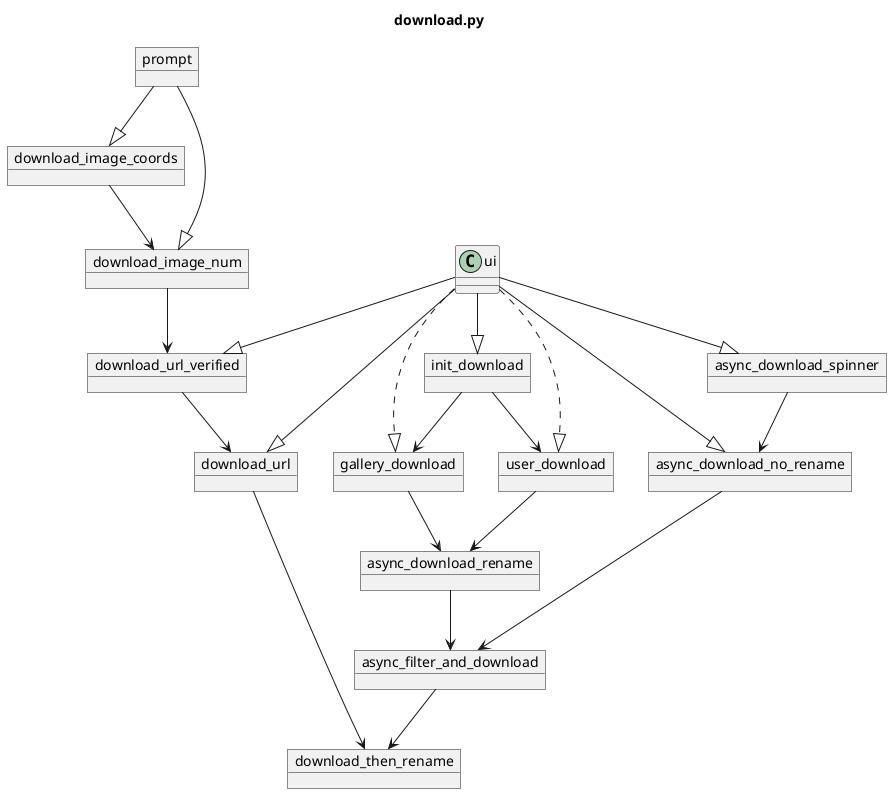 @startuml
title download.py

object init_download
object gallery_download
object user_download
object async_download_rename
object async_download_no_rename
object async_download_spinner
object async_filter_and_download
object download_then_rename
object download_url
object download_url_verified
object download_image_coords
object download_image_num

ui -down-|> init_download
init_download -down-> gallery_download
init_download -down-> user_download
ui .down.|> gallery_download
ui .down.|> user_download

gallery_download -down-> async_download_rename
user_download -down-> async_download_rename

async_download_rename -down-> async_filter_and_download
async_download_no_rename -down-> async_filter_and_download
async_filter_and_download -down-> download_then_rename

ui -down-|> async_download_spinner
async_download_spinner -down-> async_download_no_rename
ui -down-|> async_download_no_rename

download_url --> download_then_rename
download_url_verified --> download_url
download_image_coords --> download_image_num
download_image_num --> download_url_verified

ui -down-|> download_url
ui -down-|> download_url_verified

object prompt
prompt --|> download_image_coords
prompt --|> download_image_num

@enduml
